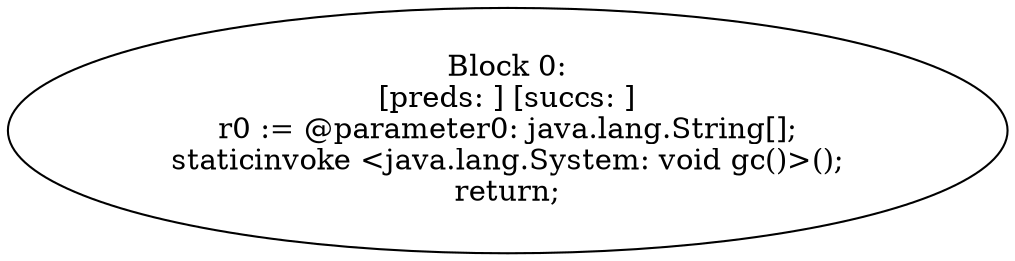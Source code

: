 digraph "unitGraph" {
    "Block 0:
[preds: ] [succs: ]
r0 := @parameter0: java.lang.String[];
staticinvoke <java.lang.System: void gc()>();
return;
"
}
